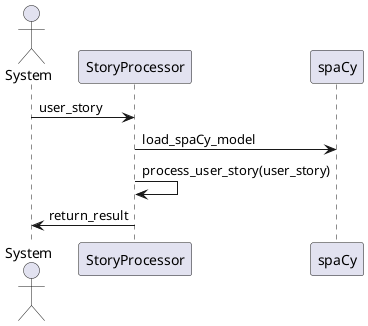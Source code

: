 @startuml
actor System
System -> StoryProcessor : user_story
StoryProcessor -> spaCy : load_spaCy_model
StoryProcessor -> StoryProcessor : process_user_story(user_story)
StoryProcessor -> System : return_result
@enduml